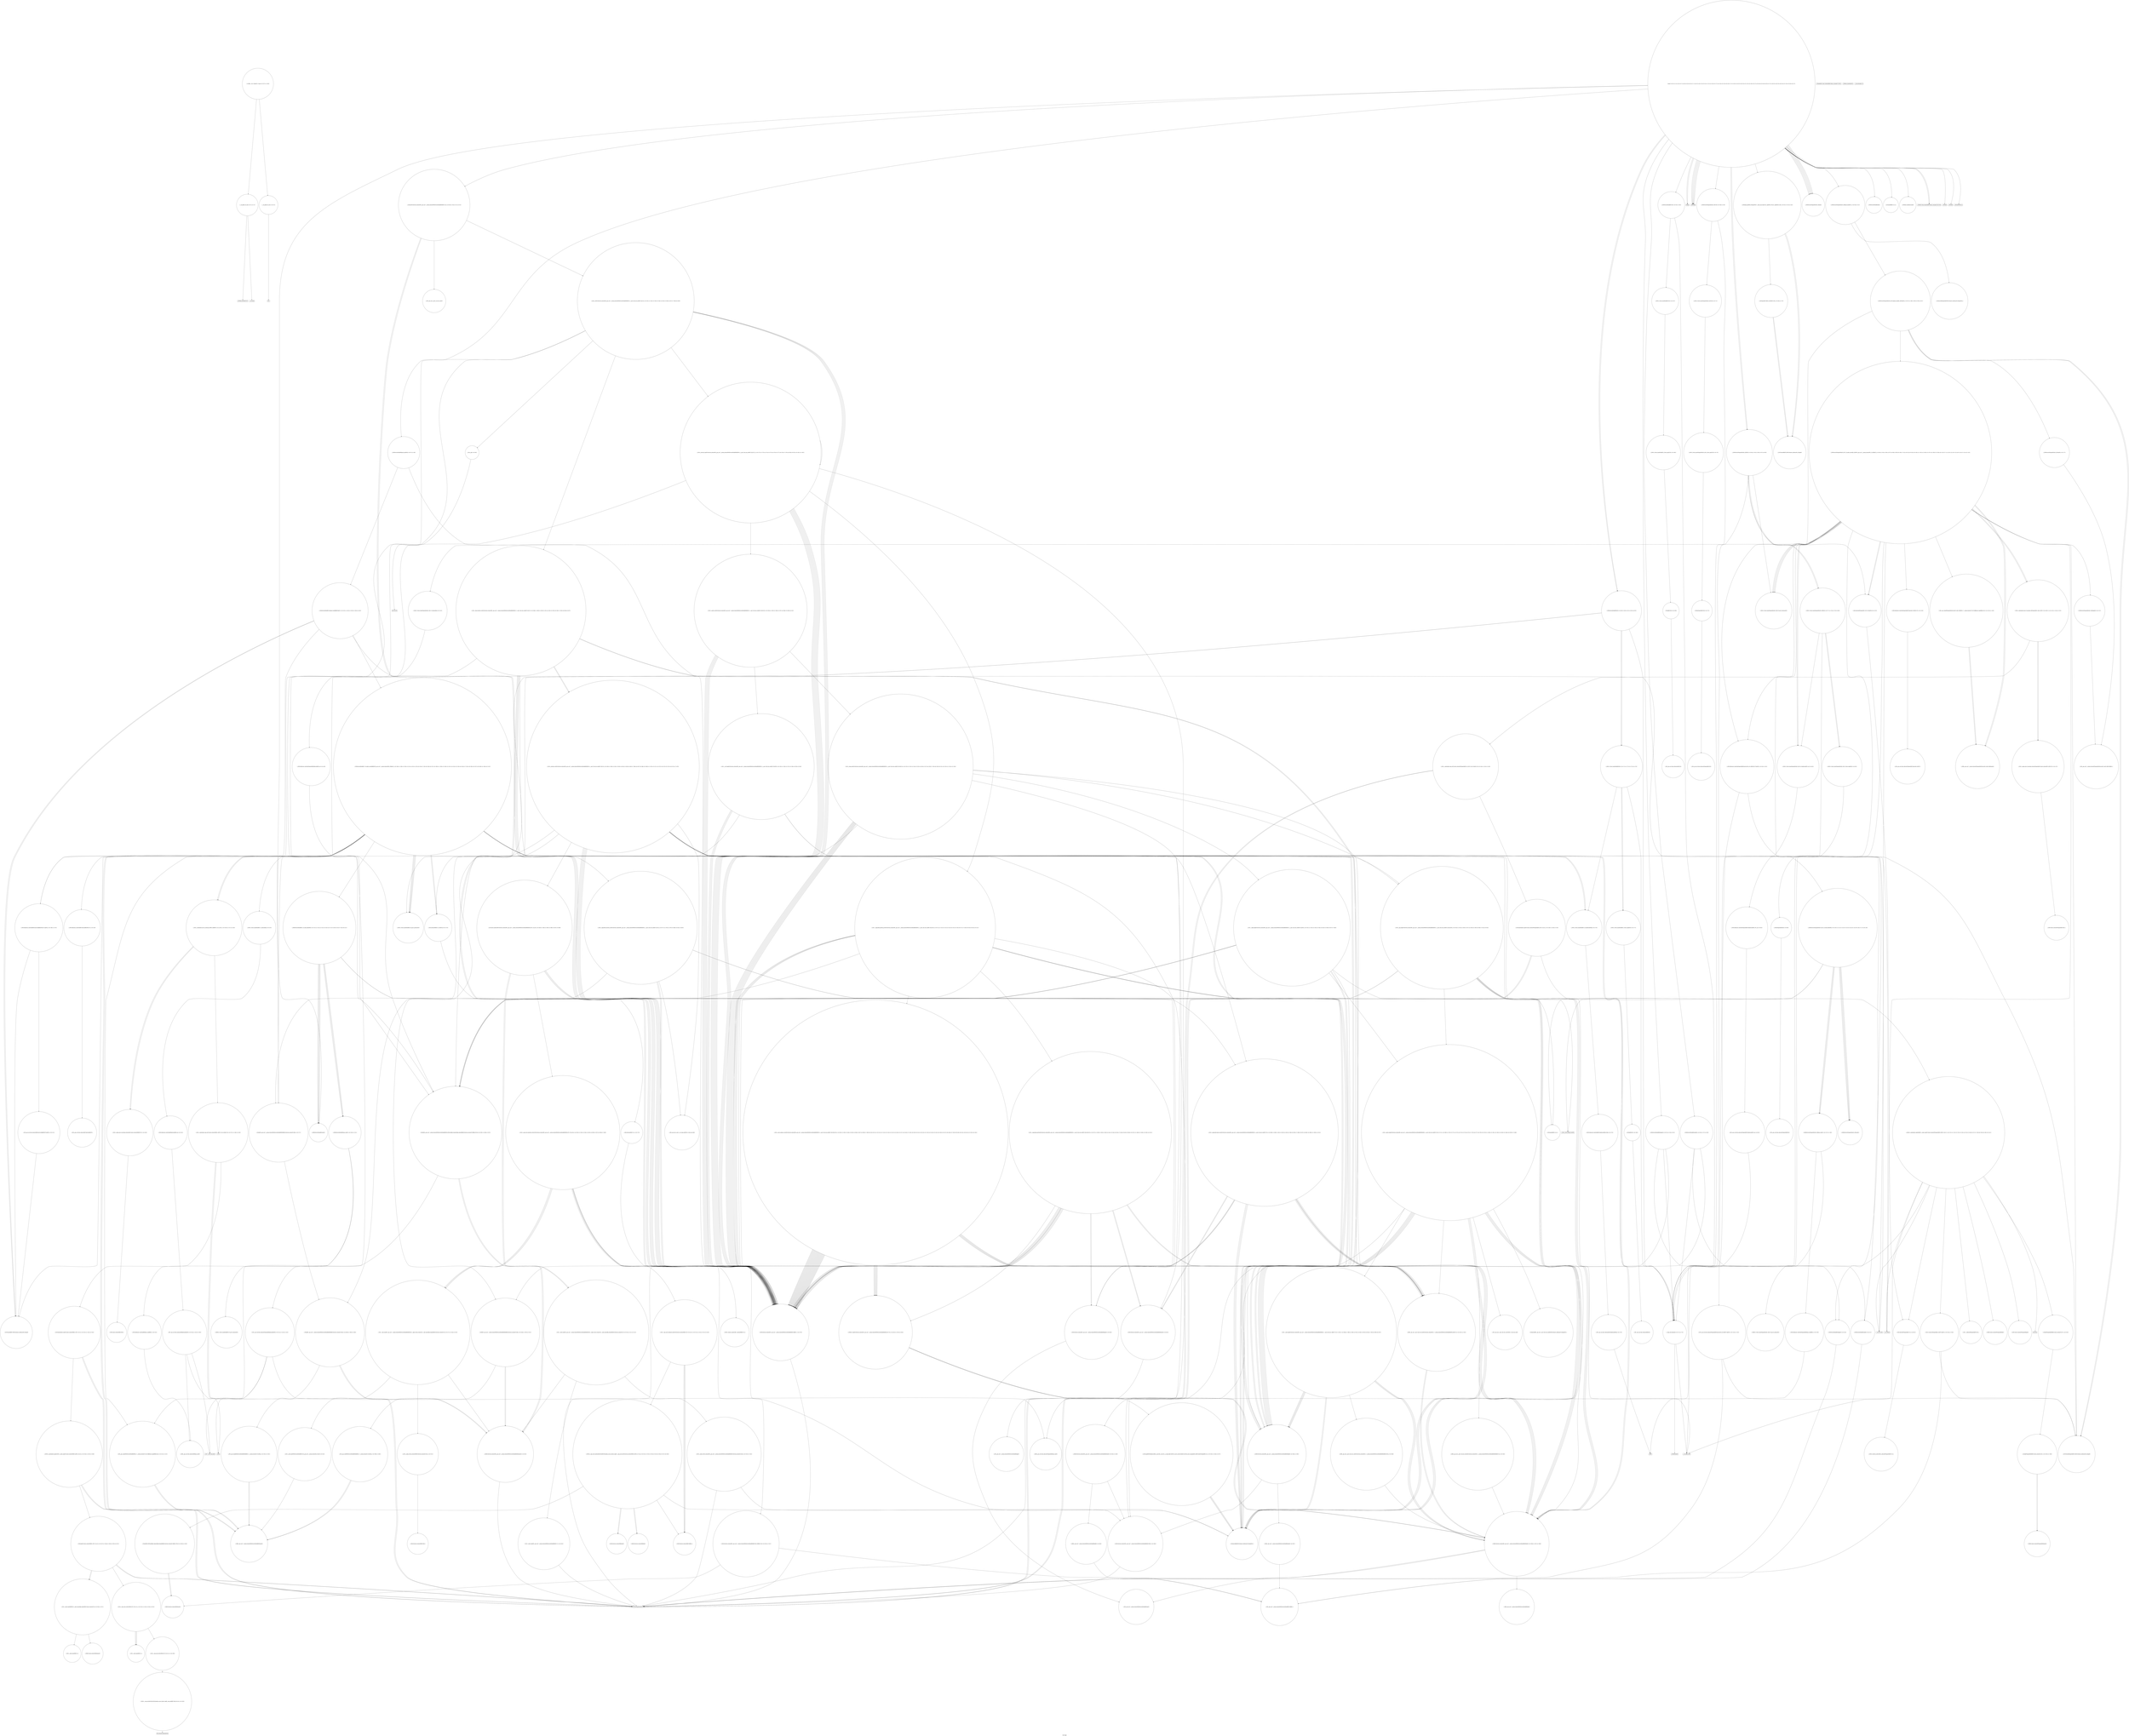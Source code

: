 digraph "Call Graph" {
	label="Call Graph";

	Node0x561817c9ca30 [shape=record,shape=circle,label="{__cxx_global_var_init|{<s0>1|<s1>2}}"];
	Node0x561817c9ca30:s0 -> Node0x561817c9cab0[color=black];
	Node0x561817c9ca30:s1 -> Node0x5618180dc9a0[color=black];
	Node0x5618180e4260 [shape=record,shape=circle,label="{_ZNKSt16reverse_iteratorIN9__gnu_cxx17__normal_iteratorIPdSt6vectorIdSaIdEEEEEmiEl|{<s0>435|<s1>436}}"];
	Node0x5618180e4260:s0 -> Node0x5618180e4460[color=black];
	Node0x5618180e4260:s1 -> Node0x5618180e30e0[color=black];
	Node0x5618180de0a0 [shape=record,shape=circle,label="{_ZN9__gnu_cxx13new_allocatorIdEC2Ev}"];
	Node0x5618180dcf20 [shape=record,shape=circle,label="{_ZNSt6vectorIdSaIdEEC2Ev|{<s0>45|<s1>46}}"];
	Node0x5618180dcf20:s0 -> Node0x5618180e0740[color=black];
	Node0x5618180dcf20:s1 -> Node0x5618180dd8a0[color=black];
	Node0x5618180e0940 [shape=record,shape=circle,label="{_ZSt12__niter_baseIN9__gnu_cxx17__normal_iteratorIPdSt6vectorIdSaIdEEEEEDTcl23__make_reverse_iteratorcl12__niter_basecldtfp_4baseEEEESt16reverse_iteratorIT_E|{<s0>517|<s1>518|<s2>519}}"];
	Node0x5618180e0940:s0 -> Node0x5618180e3660[color=black];
	Node0x5618180e0940:s1 -> Node0x5618180e0dc0[color=black];
	Node0x5618180e0940:s2 -> Node0x5618180e0d40[color=black];
	Node0x5618180de7a0 [shape=record,shape=circle,label="{_ZNSt16allocator_traitsISaIdEE9constructIdJdEEEvRS0_PT_DpOT0_|{<s0>186|<s1>187}}"];
	Node0x5618180de7a0:s0 -> Node0x5618180de820[color=black];
	Node0x5618180de7a0:s1 -> Node0x5618180de9a0[color=black];
	Node0x5618180dd620 [shape=record,shape=Mrecord,label="{_ZSt4endlIcSt11char_traitsIcEERSt13basic_ostreamIT_T0_ES6_}"];
	Node0x5618180e1040 [shape=record,shape=circle,label="{_GLOBAL__sub_I_GlebsHP_0_0.cpp|{<s0>537|<s1>538}}"];
	Node0x5618180e1040:s0 -> Node0x561817c9ca30[color=black];
	Node0x5618180e1040:s1 -> Node0x5618180dca20[color=black];
	Node0x5618180deea0 [shape=record,shape=circle,label="{_ZNKSt12_Vector_baseIdSaIdEE19_M_get_Tp_allocatorEv}"];
	Node0x5618180ddd20 [shape=record,shape=circle,label="{_ZSt8_DestroyIPSt4pairIiiEEvT_S3_|{<s0>81}}"];
	Node0x5618180ddd20:s0 -> Node0x5618180ddda0[color=black];
	Node0x5618180e2de0 [shape=record,shape=circle,label="{_ZNSt11__copy_moveILb1ELb1ESt26random_access_iterator_tagE8__copy_mIdEEPT_PKS3_S6_S4_|{<s0>259}}"];
	Node0x5618180e2de0:s0 -> Node0x5618180e2e60[color=black];
	Node0x5618180df440 [shape=record,shape=circle,label="{_ZNSt6vectorISt4pairIiiESaIS1_EE3endEv|{<s0>117}}"];
	Node0x5618180df440:s0 -> Node0x5618180dfdc0[color=black];
	Node0x5618180e34e0 [shape=record,shape=circle,label="{_ZSt22__final_insertion_sortISt16reverse_iteratorIN9__gnu_cxx17__normal_iteratorIPdSt6vectorIdSaIdEEEEENS1_5__ops15_Iter_less_iterEEvT_SB_T0_|{<s0>288|<s1>289|<s2>290|<s3>291|<s4>292|<s5>293|<s6>294|<s7>295|<s8>296|<s9>297}}"];
	Node0x5618180e34e0:s0 -> Node0x5618180e3460[color=black];
	Node0x5618180e34e0:s1 -> Node0x5618180e31e0[color=black];
	Node0x5618180e34e0:s2 -> Node0x5618180e3b60[color=black];
	Node0x5618180e34e0:s3 -> Node0x5618180e4560[color=black];
	Node0x5618180e34e0:s4 -> Node0x5618180e3b60[color=black];
	Node0x5618180e34e0:s5 -> Node0x5618180e31e0[color=black];
	Node0x5618180e34e0:s6 -> Node0x5618180e45e0[color=black];
	Node0x5618180e34e0:s7 -> Node0x5618180e31e0[color=black];
	Node0x5618180e34e0:s8 -> Node0x5618180e31e0[color=black];
	Node0x5618180e34e0:s9 -> Node0x5618180e4560[color=black];
	Node0x5618180dfb40 [shape=record,shape=Mrecord,label="{_ZSt20__throw_length_errorPKc}"];
	Node0x5618180e3be0 [shape=record,shape=circle,label="{_ZNKSt16reverse_iteratorIN9__gnu_cxx17__normal_iteratorIPdSt6vectorIdSaIdEEEEEdeEv|{<s0>366|<s1>367|<s2>368}}"];
	Node0x5618180e3be0:s0 -> Node0x5618180df540[color=black];
	Node0x5618180e3be0:s1 -> Node0x5618180e3d60[color=black];
	Node0x5618180e3be0:s2 -> Node0x5618180e3de0[color=black];
	Node0x5618180e0240 [shape=record,shape=circle,label="{_ZStneIPSt4pairIiiEEbRKSt13move_iteratorIT_ES7_|{<s0>162}}"];
	Node0x5618180e0240:s0 -> Node0x5618180e0540[color=black];
	Node0x561817c9cab0 [shape=record,shape=Mrecord,label="{_ZNSt8ios_base4InitC1Ev}"];
	Node0x5618180e42e0 [shape=record,shape=circle,label="{_ZSt21__unguarded_partitionISt16reverse_iteratorIN9__gnu_cxx17__normal_iteratorIPdSt6vectorIdSaIdEEEEENS1_5__ops15_Iter_less_iterEET_SB_SB_SB_T0_|{<s0>437|<s1>438|<s2>439|<s3>440|<s4>441|<s5>442|<s6>443|<s7>444|<s8>445|<s9>446|<s10>447|<s11>448|<s12>449|<s13>450|<s14>451}}"];
	Node0x5618180e42e0:s0 -> Node0x5618180e31e0[color=black];
	Node0x5618180e42e0:s1 -> Node0x5618180e31e0[color=black];
	Node0x5618180e42e0:s2 -> Node0x5618180e39e0[color=black];
	Node0x5618180e42e0:s3 -> Node0x5618180e3ae0[color=black];
	Node0x5618180e42e0:s4 -> Node0x5618180e40e0[color=black];
	Node0x5618180e42e0:s5 -> Node0x5618180e31e0[color=black];
	Node0x5618180e42e0:s6 -> Node0x5618180e31e0[color=black];
	Node0x5618180e42e0:s7 -> Node0x5618180e39e0[color=black];
	Node0x5618180e42e0:s8 -> Node0x5618180e40e0[color=black];
	Node0x5618180e42e0:s9 -> Node0x5618180e3960[color=black];
	Node0x5618180e42e0:s10 -> Node0x5618180e31e0[color=black];
	Node0x5618180e42e0:s11 -> Node0x5618180e31e0[color=black];
	Node0x5618180e42e0:s12 -> Node0x5618180e31e0[color=black];
	Node0x5618180e42e0:s13 -> Node0x5618180e4360[color=black];
	Node0x5618180e42e0:s14 -> Node0x5618180e3ae0[color=black];
	Node0x5618180de120 [shape=record,shape=circle,label="{_ZSt8_DestroyIPddEvT_S1_RSaIT0_E|{<s0>170}}"];
	Node0x5618180de120:s0 -> Node0x5618180de2a0[color=black];
	Node0x5618180dcfa0 [shape=record,shape=circle,label="{_ZNSt6vectorIdSaIdEE9push_backEOd|{<s0>47|<s1>48}}"];
	Node0x5618180dcfa0:s0 -> Node0x5618180de720[color=black];
	Node0x5618180dcfa0:s1 -> Node0x5618180de6a0[color=black];
	Node0x5618180e09c0 [shape=record,shape=circle,label="{_ZNSt16reverse_iteratorIN9__gnu_cxx17__normal_iteratorIPdSt6vectorIdSaIdEEEEEC2IS2_EERKS_IT_E|{<s0>520|<s1>521}}"];
	Node0x5618180e09c0:s0 -> Node0x5618180e0cc0[color=black];
	Node0x5618180e09c0:s1 -> Node0x5618180defa0[color=black];
	Node0x5618180de820 [shape=record,shape=circle,label="{_ZSt7forwardIdEOT_RNSt16remove_referenceIS0_E4typeE}"];
	Node0x5618180dd6a0 [shape=record,shape=circle,label="{_ZNSt6vectorISt4pairIiiESaIS1_EED2Ev|{<s0>64|<s1>65|<s2>66|<s3>67|<s4>68}}"];
	Node0x5618180dd6a0:s0 -> Node0x5618180ddc20[color=black];
	Node0x5618180dd6a0:s1 -> Node0x5618180ddba0[color=black];
	Node0x5618180dd6a0:s2 -> Node0x5618180ddca0[color=black];
	Node0x5618180dd6a0:s3 -> Node0x5618180ddca0[color=black];
	Node0x5618180dd6a0:s4 -> Node0x5618180dd8a0[color=black];
	Node0x5618180def20 [shape=record,shape=circle,label="{_ZNK9__gnu_cxx13new_allocatorIdE8max_sizeEv}"];
	Node0x5618180ddda0 [shape=record,shape=circle,label="{_ZNSt12_Destroy_auxILb1EE9__destroyIPSt4pairIiiEEEvT_S5_}"];
	Node0x5618180e2e60 [shape=record,shape=Mrecord,label="{llvm.memmove.p0i8.p0i8.i64}"];
	Node0x5618180df4c0 [shape=record,shape=circle,label="{_ZN9__gnu_cxx13new_allocatorISt4pairIiiEE9constructIS2_JS2_EEEvPT_DpOT0_|{<s0>118|<s1>119}}"];
	Node0x5618180df4c0:s0 -> Node0x5618180df340[color=black];
	Node0x5618180df4c0:s1 -> Node0x5618180df540[color=black];
	Node0x5618180e3560 [shape=record,shape=circle,label="{_ZSteqIN9__gnu_cxx17__normal_iteratorIPdSt6vectorIdSaIdEEEEEbRKSt16reverse_iteratorIT_ESB_|{<s0>298|<s1>299|<s2>300}}"];
	Node0x5618180e3560:s0 -> Node0x5618180e3660[color=black];
	Node0x5618180e3560:s1 -> Node0x5618180e3660[color=black];
	Node0x5618180e3560:s2 -> Node0x5618180e35e0[color=black];
	Node0x5618180dfbc0 [shape=record,shape=circle,label="{_ZSt3maxImERKT_S2_S2_}"];
	Node0x5618180e3c60 [shape=record,shape=circle,label="{_ZSt13__adjust_heapISt16reverse_iteratorIN9__gnu_cxx17__normal_iteratorIPdSt6vectorIdSaIdEEEEEldNS1_5__ops15_Iter_less_iterEEvT_T0_SC_T1_T2_|{<s0>369|<s1>370|<s2>371|<s3>372|<s4>373|<s5>374|<s6>375|<s7>376|<s8>377|<s9>378|<s10>379|<s11>380|<s12>381|<s13>382|<s14>383|<s15>384|<s16>385|<s17>386}}"];
	Node0x5618180e3c60:s0 -> Node0x5618180e3b60[color=black];
	Node0x5618180e3c60:s1 -> Node0x5618180e3b60[color=black];
	Node0x5618180e3c60:s2 -> Node0x5618180e39e0[color=black];
	Node0x5618180e3c60:s3 -> Node0x5618180e3b60[color=black];
	Node0x5618180e3c60:s4 -> Node0x5618180e3be0[color=black];
	Node0x5618180e3c60:s5 -> Node0x5618180de720[color=black];
	Node0x5618180e3c60:s6 -> Node0x5618180e3b60[color=black];
	Node0x5618180e3c60:s7 -> Node0x5618180e3be0[color=black];
	Node0x5618180e3c60:s8 -> Node0x5618180e3b60[color=black];
	Node0x5618180e3c60:s9 -> Node0x5618180e3be0[color=black];
	Node0x5618180e3c60:s10 -> Node0x5618180de720[color=black];
	Node0x5618180e3c60:s11 -> Node0x5618180e3b60[color=black];
	Node0x5618180e3c60:s12 -> Node0x5618180e3be0[color=black];
	Node0x5618180e3c60:s13 -> Node0x5618180e3e60[color=black];
	Node0x5618180e3c60:s14 -> Node0x5618180e3ee0[color=black];
	Node0x5618180e3c60:s15 -> Node0x5618180e31e0[color=black];
	Node0x5618180e3c60:s16 -> Node0x5618180de720[color=black];
	Node0x5618180e3c60:s17 -> Node0x5618180e3f60[color=black];
	Node0x5618180e02c0 [shape=record,shape=circle,label="{_ZSt10_ConstructISt4pairIiiEJS1_EEvPT_DpOT0_|{<s0>163|<s1>164}}"];
	Node0x5618180e02c0:s0 -> Node0x5618180df340[color=black];
	Node0x5618180e02c0:s1 -> Node0x5618180df540[color=black];
	Node0x5618180dc920 [shape=record,shape=Mrecord,label="{_ZNSt8ios_base4InitD1Ev}"];
	Node0x5618180e4360 [shape=record,shape=circle,label="{_ZSt9iter_swapISt16reverse_iteratorIN9__gnu_cxx17__normal_iteratorIPdSt6vectorIdSaIdEEEEES8_EvT_T0_|{<s0>452|<s1>453|<s2>454}}"];
	Node0x5618180e4360:s0 -> Node0x5618180e3be0[color=black];
	Node0x5618180e4360:s1 -> Node0x5618180e3be0[color=black];
	Node0x5618180e4360:s2 -> Node0x5618180e43e0[color=black];
	Node0x5618180de1a0 [shape=record,shape=circle,label="{_ZNSt12_Vector_baseIdSaIdEE19_M_get_Tp_allocatorEv}"];
	Node0x5618180dd020 [shape=record,shape=circle,label="{_ZSt4sortISt16reverse_iteratorIN9__gnu_cxx17__normal_iteratorIPdSt6vectorIdSaIdEEEEEEvT_S9_|{<s0>49|<s1>50|<s2>51|<s3>52}}"];
	Node0x5618180dd020:s0 -> Node0x5618180e31e0[color=black];
	Node0x5618180dd020:s1 -> Node0x5618180e31e0[color=black];
	Node0x5618180dd020:s2 -> Node0x5618180e3260[color=black];
	Node0x5618180dd020:s3 -> Node0x5618180e3160[color=black];
	Node0x5618180e0a40 [shape=record,shape=circle,label="{_ZNSt20__copy_move_backwardILb1ELb0ESt26random_access_iterator_tagE13__copy_move_bISt16reverse_iteratorIPdES5_EET0_T_S7_S6_|{<s0>522|<s1>523|<s2>524|<s3>525|<s4>526|<s5>527|<s6>528}}"];
	Node0x5618180e0a40:s0 -> Node0x5618180e0b40[color=black];
	Node0x5618180e0a40:s1 -> Node0x5618180e0bc0[color=black];
	Node0x5618180e0a40:s2 -> Node0x5618180e0c40[color=black];
	Node0x5618180e0a40:s3 -> Node0x5618180de720[color=black];
	Node0x5618180e0a40:s4 -> Node0x5618180e0bc0[color=black];
	Node0x5618180e0a40:s5 -> Node0x5618180e0c40[color=black];
	Node0x5618180e0a40:s6 -> Node0x5618180e0ac0[color=black];
	Node0x5618180de8a0 [shape=record,shape=circle,label="{_ZNSt6vectorIdSaIdEE17_M_realloc_insertIJdEEEvN9__gnu_cxx17__normal_iteratorIPdS1_EEDpOT_|{<s0>188|<s1>189|<s2>190|<s3>191|<s4>192|<s5>193|<s6>194|<s7>195|<s8>196|<s9>197|<s10>198|<s11>199|<s12>200|<s13>201|<s14>202|<s15>203|<s16>204|<s17>205|<s18>206|<s19>207|<s20>208|<s21>209|<s22>210}}"];
	Node0x5618180de8a0:s0 -> Node0x5618180dea20[color=black];
	Node0x5618180de8a0:s1 -> Node0x5618180deb20[color=black];
	Node0x5618180de8a0:s2 -> Node0x5618180deaa0[color=black];
	Node0x5618180de8a0:s3 -> Node0x5618180deba0[color=black];
	Node0x5618180de8a0:s4 -> Node0x5618180de820[color=black];
	Node0x5618180de8a0:s5 -> Node0x5618180de7a0[color=black];
	Node0x5618180de8a0:s6 -> Node0x5618180deca0[color=black];
	Node0x5618180de8a0:s7 -> Node0x5618180de1a0[color=black];
	Node0x5618180de8a0:s8 -> Node0x5618180dec20[color=black];
	Node0x5618180de8a0:s9 -> Node0x5618180deca0[color=black];
	Node0x5618180de8a0:s10 -> Node0x5618180de1a0[color=black];
	Node0x5618180de8a0:s11 -> Node0x5618180dec20[color=black];
	Node0x5618180de8a0:s12 -> Node0x5618180dd920[color=black];
	Node0x5618180de8a0:s13 -> Node0x5618180ded20[color=black];
	Node0x5618180de8a0:s14 -> Node0x5618180df9c0[color=black];
	Node0x5618180de8a0:s15 -> Node0x5618180de1a0[color=black];
	Node0x5618180de8a0:s16 -> Node0x5618180de120[color=black];
	Node0x5618180de8a0:s17 -> Node0x5618180de3a0[color=black];
	Node0x5618180de8a0:s18 -> Node0x5618180df940[color=black];
	Node0x5618180de8a0:s19 -> Node0x5618180de1a0[color=black];
	Node0x5618180de8a0:s20 -> Node0x5618180de120[color=black];
	Node0x5618180de8a0:s21 -> Node0x5618180de3a0[color=black];
	Node0x5618180de8a0:s22 -> Node0x5618180dd8a0[color=black];
	Node0x5618180dd720 [shape=record,shape=circle,label="{_ZSt7forwardIRiEOT_RNSt16remove_referenceIS1_E4typeE}"];
	Node0x5618180defa0 [shape=record,shape=circle,label="{_ZN9__gnu_cxx17__normal_iteratorIPdSt6vectorIdSaIdEEEC2ERKS1_}"];
	Node0x5618180dde20 [shape=record,shape=circle,label="{_ZNSt12_Vector_baseISt4pairIiiESaIS1_EE13_M_deallocateEPS1_m|{<s0>82}}"];
	Node0x5618180dde20:s0 -> Node0x5618180ddf20[color=black];
	Node0x5618180e2ee0 [shape=record,shape=circle,label="{_ZSt12__miter_baseIPdET_S1_}"];
	Node0x5618180df540 [shape=record,shape=Mrecord,label="{llvm.memcpy.p0i8.p0i8.i64}"];
	Node0x5618180e35e0 [shape=record,shape=circle,label="{_ZN9__gnu_cxxeqIPdSt6vectorIdSaIdEEEEbRKNS_17__normal_iteratorIT_T0_EESA_|{<s0>301|<s1>302}}"];
	Node0x5618180e35e0:s0 -> Node0x5618180deca0[color=black];
	Node0x5618180e35e0:s1 -> Node0x5618180deca0[color=black];
	Node0x5618180dfc40 [shape=record,shape=circle,label="{_ZNSt16allocator_traitsISaISt4pairIiiEEE8max_sizeERKS2_|{<s0>139}}"];
	Node0x5618180dfc40:s0 -> Node0x5618180dfd40[color=black];
	Node0x5618180e3ce0 [shape=record,shape=circle,label="{_ZNK9__gnu_cxx17__normal_iteratorIPdSt6vectorIdSaIdEEEmiEl|{<s0>387}}"];
	Node0x5618180e3ce0:s0 -> Node0x5618180defa0[color=black];
	Node0x5618180e0340 [shape=record,shape=circle,label="{_ZSt11__addressofISt4pairIiiEEPT_RS2_}"];
	Node0x5618180dc9a0 [shape=record,shape=Mrecord,label="{__cxa_atexit}"];
	Node0x5618180e43e0 [shape=record,shape=circle,label="{_ZSt4swapIdENSt9enable_ifIXsr6__and_ISt6__not_ISt15__is_tuple_likeIT_EESt21is_move_constructibleIS3_ESt18is_move_assignableIS3_EEE5valueEvE4typeERS3_SC_|{<s0>455|<s1>456|<s2>457}}"];
	Node0x5618180e43e0:s0 -> Node0x5618180de720[color=black];
	Node0x5618180e43e0:s1 -> Node0x5618180de720[color=black];
	Node0x5618180e43e0:s2 -> Node0x5618180de720[color=black];
	Node0x5618180de220 [shape=record,shape=circle,label="{_ZNSt12_Vector_baseIdSaIdEED2Ev|{<s0>171|<s1>172|<s2>173|<s3>174}}"];
	Node0x5618180de220:s0 -> Node0x5618180de3a0[color=black];
	Node0x5618180de220:s1 -> Node0x5618180de420[color=black];
	Node0x5618180de220:s2 -> Node0x5618180de420[color=black];
	Node0x5618180de220:s3 -> Node0x5618180dd8a0[color=black];
	Node0x5618180dd0a0 [shape=record,shape=circle,label="{_ZNSt6vectorIdSaIdEE6rbeginEv|{<s0>53|<s1>54|<s2>55}}"];
	Node0x5618180dd0a0:s0 -> Node0x5618180de920[color=black];
	Node0x5618180dd0a0:s1 -> Node0x5618180e30e0[color=black];
	Node0x5618180dd0a0:s2 -> Node0x5618180dd8a0[color=black];
	Node0x5618180e0ac0 [shape=record,shape=circle,label="{_ZNSt16reverse_iteratorIPdEC2ERKS1_}"];
	Node0x5618180de920 [shape=record,shape=circle,label="{_ZNSt6vectorIdSaIdEE3endEv|{<s0>211}}"];
	Node0x5618180de920:s0 -> Node0x5618180defa0[color=black];
	Node0x5618180dd7a0 [shape=record,shape=circle,label="{_ZNSt4pairIiiEC2IRiS2_Lb1EEEOT_OT0_|{<s0>69|<s1>70}}"];
	Node0x5618180dd7a0:s0 -> Node0x5618180dd720[color=black];
	Node0x5618180dd7a0:s1 -> Node0x5618180dd720[color=black];
	Node0x5618180e2860 [shape=record,shape=circle,label="{_ZNSt16allocator_traitsISaIdEE8allocateERS0_m|{<s0>233}}"];
	Node0x5618180e2860:s0 -> Node0x5618180e28e0[color=black];
	Node0x5618180ddea0 [shape=record,shape=circle,label="{_ZNSt12_Vector_baseISt4pairIiiESaIS1_EE12_Vector_implD2Ev|{<s0>83}}"];
	Node0x5618180ddea0:s0 -> Node0x5618180df0c0[color=black];
	Node0x5618180e2f60 [shape=record,shape=circle,label="{_ZNKSt13move_iteratorIPdE4baseEv}"];
	Node0x5618180df5c0 [shape=record,shape=circle,label="{_ZNKSt6vectorISt4pairIiiESaIS1_EE12_M_check_lenEmPKc|{<s0>120|<s1>121|<s2>122|<s3>123|<s4>124|<s5>125|<s6>126|<s7>127|<s8>128}}"];
	Node0x5618180df5c0:s0 -> Node0x5618180dfa40[color=black];
	Node0x5618180df5c0:s1 -> Node0x5618180dfac0[color=black];
	Node0x5618180df5c0:s2 -> Node0x5618180dfb40[color=black];
	Node0x5618180df5c0:s3 -> Node0x5618180dfac0[color=black];
	Node0x5618180df5c0:s4 -> Node0x5618180dfac0[color=black];
	Node0x5618180df5c0:s5 -> Node0x5618180dfbc0[color=black];
	Node0x5618180df5c0:s6 -> Node0x5618180dfac0[color=black];
	Node0x5618180df5c0:s7 -> Node0x5618180dfa40[color=black];
	Node0x5618180df5c0:s8 -> Node0x5618180dfa40[color=black];
	Node0x5618180e3660 [shape=record,shape=circle,label="{_ZNKSt16reverse_iteratorIN9__gnu_cxx17__normal_iteratorIPdSt6vectorIdSaIdEEEEE4baseEv|{<s0>303}}"];
	Node0x5618180e3660:s0 -> Node0x5618180df540[color=black];
	Node0x5618180dfcc0 [shape=record,shape=circle,label="{_ZNKSt12_Vector_baseISt4pairIiiESaIS1_EE19_M_get_Tp_allocatorEv}"];
	Node0x5618180e3d60 [shape=record,shape=circle,label="{_ZN9__gnu_cxx17__normal_iteratorIPdSt6vectorIdSaIdEEEmmEv}"];
	Node0x5618180e03c0 [shape=record,shape=circle,label="{_ZNKSt13move_iteratorIPSt4pairIiiEEdeEv}"];
	Node0x5618180dca20 [shape=record,shape=circle,label="{__cxx_global_var_init.1|{<s0>3}}"];
	Node0x5618180dca20:s0 -> Node0x5618180dcaa0[color=black];
	Node0x5618180e4460 [shape=record,shape=circle,label="{_ZNK9__gnu_cxx17__normal_iteratorIPdSt6vectorIdSaIdEEEplEl|{<s0>458}}"];
	Node0x5618180e4460:s0 -> Node0x5618180defa0[color=black];
	Node0x5618180de2a0 [shape=record,shape=circle,label="{_ZSt8_DestroyIPdEvT_S1_|{<s0>175}}"];
	Node0x5618180de2a0:s0 -> Node0x5618180de320[color=black];
	Node0x5618180dd120 [shape=record,shape=circle,label="{_ZNSt6vectorIdSaIdEE4rendEv|{<s0>56|<s1>57|<s2>58}}"];
	Node0x5618180dd120:s0 -> Node0x5618180deb20[color=black];
	Node0x5618180dd120:s1 -> Node0x5618180e30e0[color=black];
	Node0x5618180dd120:s2 -> Node0x5618180dd8a0[color=black];
	Node0x5618180e0b40 [shape=record,shape=circle,label="{_ZStmiIPdS0_EDTmicldtfp0_4baseEcldtfp_4baseEERKSt16reverse_iteratorIT_ERKS2_IT0_E|{<s0>529|<s1>530}}"];
	Node0x5618180e0b40:s0 -> Node0x5618180e0cc0[color=black];
	Node0x5618180e0b40:s1 -> Node0x5618180e0cc0[color=black];
	Node0x5618180de9a0 [shape=record,shape=circle,label="{_ZN9__gnu_cxx13new_allocatorIdE9constructIdJdEEEvPT_DpOT0_|{<s0>212}}"];
	Node0x5618180de9a0:s0 -> Node0x5618180de820[color=black];
	Node0x5618180dd820 [shape=record,shape=circle,label="{_ZNSt12_Vector_baseISt4pairIiiESaIS1_EEC2Ev|{<s0>71}}"];
	Node0x5618180dd820:s0 -> Node0x5618180dda20[color=black];
	Node0x5618180e28e0 [shape=record,shape=circle,label="{_ZN9__gnu_cxx13new_allocatorIdE8allocateEmPKv|{<s0>234|<s1>235|<s2>236}}"];
	Node0x5618180e28e0:s0 -> Node0x5618180def20[color=black];
	Node0x5618180e28e0:s1 -> Node0x5618180dff40[color=black];
	Node0x5618180e28e0:s2 -> Node0x5618180dffc0[color=black];
	Node0x5618180ddf20 [shape=record,shape=circle,label="{_ZNSt16allocator_traitsISaISt4pairIiiEEE10deallocateERS2_PS1_m|{<s0>84}}"];
	Node0x5618180ddf20:s0 -> Node0x5618180ddfa0[color=black];
	Node0x5618180e2fe0 [shape=record,shape=circle,label="{_ZNSt13move_iteratorIPdEC2ES0_}"];
	Node0x5618180df640 [shape=record,shape=circle,label="{_ZN9__gnu_cxxmiIPSt4pairIiiESt6vectorIS2_SaIS2_EEEENS_17__normal_iteratorIT_T0_E15difference_typeERKSA_SD_|{<s0>129|<s1>130}}"];
	Node0x5618180df640:s0 -> Node0x5618180df840[color=black];
	Node0x5618180df640:s1 -> Node0x5618180df840[color=black];
	Node0x5618180e36e0 [shape=record,shape=circle,label="{_ZSt14__partial_sortISt16reverse_iteratorIN9__gnu_cxx17__normal_iteratorIPdSt6vectorIdSaIdEEEEENS1_5__ops15_Iter_less_iterEEvT_SB_SB_T0_|{<s0>304|<s1>305|<s2>306|<s3>307|<s4>308|<s5>309|<s6>310}}"];
	Node0x5618180e36e0:s0 -> Node0x5618180e31e0[color=black];
	Node0x5618180e36e0:s1 -> Node0x5618180e31e0[color=black];
	Node0x5618180e36e0:s2 -> Node0x5618180e31e0[color=black];
	Node0x5618180e36e0:s3 -> Node0x5618180e37e0[color=black];
	Node0x5618180e36e0:s4 -> Node0x5618180e31e0[color=black];
	Node0x5618180e36e0:s5 -> Node0x5618180e31e0[color=black];
	Node0x5618180e36e0:s6 -> Node0x5618180e3860[color=black];
	Node0x5618180dfd40 [shape=record,shape=circle,label="{_ZNK9__gnu_cxx13new_allocatorISt4pairIiiEE8max_sizeEv}"];
	Node0x5618180e3de0 [shape=record,shape=circle,label="{_ZNK9__gnu_cxx17__normal_iteratorIPdSt6vectorIdSaIdEEEdeEv}"];
	Node0x5618180e0440 [shape=record,shape=circle,label="{_ZNSt13move_iteratorIPSt4pairIiiEEppEv}"];
	Node0x5618180dcaa0 [shape=record,shape=Mrecord,label="{acos}"];
	Node0x5618180e44e0 [shape=record,shape=Mrecord,label="{llvm.ctlz.i64}"];
	Node0x5618180de320 [shape=record,shape=circle,label="{_ZNSt12_Destroy_auxILb1EE9__destroyIPdEEvT_S3_}"];
	Node0x5618180dd1a0 [shape=record,shape=circle,label="{_ZNKSt6vectorIdSaIdEE4sizeEv}"];
	Node0x5618180e0bc0 [shape=record,shape=circle,label="{_ZNSt16reverse_iteratorIPdEmmEv}"];
	Node0x5618180dea20 [shape=record,shape=circle,label="{_ZNKSt6vectorIdSaIdEE12_M_check_lenEmPKc|{<s0>213|<s1>214|<s2>215|<s3>216|<s4>217|<s5>218|<s6>219|<s7>220|<s8>221}}"];
	Node0x5618180dea20:s0 -> Node0x5618180deda0[color=black];
	Node0x5618180dea20:s1 -> Node0x5618180dd1a0[color=black];
	Node0x5618180dea20:s2 -> Node0x5618180dfb40[color=black];
	Node0x5618180dea20:s3 -> Node0x5618180dd1a0[color=black];
	Node0x5618180dea20:s4 -> Node0x5618180dd1a0[color=black];
	Node0x5618180dea20:s5 -> Node0x5618180dfbc0[color=black];
	Node0x5618180dea20:s6 -> Node0x5618180dd1a0[color=black];
	Node0x5618180dea20:s7 -> Node0x5618180deda0[color=black];
	Node0x5618180dea20:s8 -> Node0x5618180deda0[color=black];
	Node0x5618180dd8a0 [shape=record,shape=circle,label="{__clang_call_terminate|{<s0>72|<s1>73}}"];
	Node0x5618180dd8a0:s0 -> Node0x5618180dd920[color=black];
	Node0x5618180dd8a0:s1 -> Node0x5618180dd9a0[color=black];
	Node0x5618180e2960 [shape=record,shape=circle,label="{_ZSt22__uninitialized_copy_aISt13move_iteratorIPdES1_dET0_T_S4_S3_RSaIT1_E|{<s0>237|<s1>238|<s2>239}}"];
	Node0x5618180e2960:s0 -> Node0x5618180df540[color=black];
	Node0x5618180e2960:s1 -> Node0x5618180df540[color=black];
	Node0x5618180e2960:s2 -> Node0x5618180e2a60[color=black];
	Node0x5618180ddfa0 [shape=record,shape=circle,label="{_ZN9__gnu_cxx13new_allocatorISt4pairIiiEE10deallocateEPS2_m|{<s0>85}}"];
	Node0x5618180ddfa0:s0 -> Node0x5618180df040[color=black];
	Node0x5618180e3060 [shape=record,shape=circle,label="{_ZN9__gnu_cxx13new_allocatorIdE7destroyIdEEvPT_}"];
	Node0x5618180df6c0 [shape=record,shape=circle,label="{_ZNSt6vectorISt4pairIiiESaIS1_EE5beginEv|{<s0>131}}"];
	Node0x5618180df6c0:s0 -> Node0x5618180dfdc0[color=black];
	Node0x5618180e3760 [shape=record,shape=circle,label="{_ZSt27__unguarded_partition_pivotISt16reverse_iteratorIN9__gnu_cxx17__normal_iteratorIPdSt6vectorIdSaIdEEEEENS1_5__ops15_Iter_less_iterEET_SB_SB_T0_|{<s0>311|<s1>312|<s2>313|<s3>314|<s4>315|<s5>316|<s6>317|<s7>318|<s8>319|<s9>320|<s10>321}}"];
	Node0x5618180e3760:s0 -> Node0x5618180e3460[color=black];
	Node0x5618180e3760:s1 -> Node0x5618180e3b60[color=black];
	Node0x5618180e3760:s2 -> Node0x5618180e31e0[color=black];
	Node0x5618180e3760:s3 -> Node0x5618180e3b60[color=black];
	Node0x5618180e3760:s4 -> Node0x5618180e31e0[color=black];
	Node0x5618180e3760:s5 -> Node0x5618180e4260[color=black];
	Node0x5618180e3760:s6 -> Node0x5618180e41e0[color=black];
	Node0x5618180e3760:s7 -> Node0x5618180e3b60[color=black];
	Node0x5618180e3760:s8 -> Node0x5618180e31e0[color=black];
	Node0x5618180e3760:s9 -> Node0x5618180e31e0[color=black];
	Node0x5618180e3760:s10 -> Node0x5618180e42e0[color=black];
	Node0x5618180dfdc0 [shape=record,shape=circle,label="{_ZN9__gnu_cxx17__normal_iteratorIPSt4pairIiiESt6vectorIS2_SaIS2_EEEC2ERKS3_}"];
	Node0x5618180e3e60 [shape=record,shape=circle,label="{_ZSt4moveIRN9__gnu_cxx5__ops15_Iter_less_iterEEONSt16remove_referenceIT_E4typeEOS5_}"];
	Node0x5618180e04c0 [shape=record,shape=Mrecord,label="{llvm.trap}"];
	Node0x5618180dcb20 [shape=record,shape=circle,label="{main|{<s0>4|<s1>5|<s2>6|<s3>7|<s4>8|<s5>9|<s6>10|<s7>11|<s8>12|<s9>13|<s10>14|<s11>15|<s12>16|<s13>17|<s14>18|<s15>19|<s16>20|<s17>21|<s18>22|<s19>23|<s20>24|<s21>25|<s22>26|<s23>27|<s24>28|<s25>29|<s26>30|<s27>31|<s28>32|<s29>33|<s30>34|<s31>35|<s32>36|<s33>37}}"];
	Node0x5618180dcb20:s0 -> Node0x5618180dcba0[color=black];
	Node0x5618180dcb20:s1 -> Node0x5618180dcba0[color=black];
	Node0x5618180dcb20:s2 -> Node0x5618180dcc20[color=black];
	Node0x5618180dcb20:s3 -> Node0x5618180dcc20[color=black];
	Node0x5618180dcb20:s4 -> Node0x5618180dcc20[color=black];
	Node0x5618180dcb20:s5 -> Node0x5618180dcca0[color=black];
	Node0x5618180dcb20:s6 -> Node0x5618180dcc20[color=black];
	Node0x5618180dcb20:s7 -> Node0x5618180dcc20[color=black];
	Node0x5618180dcb20:s8 -> Node0x5618180dce20[color=black];
	Node0x5618180dcb20:s9 -> Node0x5618180dcda0[color=black];
	Node0x5618180dcb20:s10 -> Node0x5618180dcea0[color=black];
	Node0x5618180dcb20:s11 -> Node0x5618180dcf20[color=black];
	Node0x5618180dcb20:s12 -> Node0x5618180dcea0[color=black];
	Node0x5618180dcb20:s13 -> Node0x5618180dcea0[color=black];
	Node0x5618180dcb20:s14 -> Node0x5618180dcea0[color=black];
	Node0x5618180dcb20:s15 -> Node0x5618180dcfa0[color=black];
	Node0x5618180dcb20:s16 -> Node0x5618180dd320[color=black];
	Node0x5618180dcb20:s17 -> Node0x5618180dd0a0[color=black];
	Node0x5618180dcb20:s18 -> Node0x5618180dd120[color=black];
	Node0x5618180dcb20:s19 -> Node0x5618180dd020[color=black];
	Node0x5618180dcb20:s20 -> Node0x5618180dd1a0[color=black];
	Node0x5618180dcb20:s21 -> Node0x5618180dcea0[color=black];
	Node0x5618180dcb20:s22 -> Node0x5618180dcea0[color=black];
	Node0x5618180dcb20:s23 -> Node0x5618180dd220[color=black];
	Node0x5618180dcb20:s24 -> Node0x5618180dd2a0[color=black];
	Node0x5618180dcb20:s25 -> Node0x5618180dd320[color=black];
	Node0x5618180dcb20:s26 -> Node0x5618180dd3a0[color=black];
	Node0x5618180dcb20:s27 -> Node0x5618180dd420[color=black];
	Node0x5618180dcb20:s28 -> Node0x5618180dd4a0[color=black];
	Node0x5618180dcb20:s29 -> Node0x5618180dd420[color=black];
	Node0x5618180dcb20:s30 -> Node0x5618180dd520[color=black];
	Node0x5618180dcb20:s31 -> Node0x5618180dd5a0[color=black];
	Node0x5618180dcb20:s32 -> Node0x5618180dd6a0[color=black];
	Node0x5618180dcb20:s33 -> Node0x5618180dd6a0[color=black];
	Node0x5618180e4560 [shape=record,shape=circle,label="{_ZSt16__insertion_sortISt16reverse_iteratorIN9__gnu_cxx17__normal_iteratorIPdSt6vectorIdSaIdEEEEENS1_5__ops15_Iter_less_iterEEvT_SB_T0_|{<s0>459|<s1>460|<s2>461|<s3>462|<s4>463|<s5>464|<s6>465|<s7>466|<s8>467|<s9>468|<s10>469|<s11>470|<s12>471|<s13>472|<s14>473|<s15>474|<s16>475|<s17>476}}"];
	Node0x5618180e4560:s0 -> Node0x5618180e3560[color=black];
	Node0x5618180e4560:s1 -> Node0x5618180e3b60[color=black];
	Node0x5618180e4560:s2 -> Node0x5618180e32e0[color=black];
	Node0x5618180e4560:s3 -> Node0x5618180e31e0[color=black];
	Node0x5618180e4560:s4 -> Node0x5618180e31e0[color=black];
	Node0x5618180e4560:s5 -> Node0x5618180e39e0[color=black];
	Node0x5618180e4560:s6 -> Node0x5618180e3be0[color=black];
	Node0x5618180e4560:s7 -> Node0x5618180de720[color=black];
	Node0x5618180e4560:s8 -> Node0x5618180e31e0[color=black];
	Node0x5618180e4560:s9 -> Node0x5618180e31e0[color=black];
	Node0x5618180e4560:s10 -> Node0x5618180e3b60[color=black];
	Node0x5618180e4560:s11 -> Node0x5618180e4660[color=black];
	Node0x5618180e4560:s12 -> Node0x5618180de720[color=black];
	Node0x5618180e4560:s13 -> Node0x5618180e3be0[color=black];
	Node0x5618180e4560:s14 -> Node0x5618180e31e0[color=black];
	Node0x5618180e4560:s15 -> Node0x5618180e4760[color=black];
	Node0x5618180e4560:s16 -> Node0x5618180e46e0[color=black];
	Node0x5618180e4560:s17 -> Node0x5618180e3ae0[color=black];
	Node0x5618180de3a0 [shape=record,shape=circle,label="{_ZNSt12_Vector_baseIdSaIdEE13_M_deallocateEPdm|{<s0>176}}"];
	Node0x5618180de3a0:s0 -> Node0x5618180de4a0[color=black];
	Node0x5618180dd220 [shape=record,shape=circle,label="{_ZNSt6vectorIdSaIdEEixEm}"];
	Node0x5618180e0c40 [shape=record,shape=circle,label="{_ZNKSt16reverse_iteratorIPdEdeEv}"];
	Node0x5618180deaa0 [shape=record,shape=circle,label="{_ZN9__gnu_cxxmiIPdSt6vectorIdSaIdEEEENS_17__normal_iteratorIT_T0_E15difference_typeERKS8_SB_|{<s0>222|<s1>223}}"];
	Node0x5618180deaa0:s0 -> Node0x5618180deca0[color=black];
	Node0x5618180deaa0:s1 -> Node0x5618180deca0[color=black];
	Node0x5618180dd920 [shape=record,shape=Mrecord,label="{__cxa_begin_catch}"];
	Node0x5618180e29e0 [shape=record,shape=circle,label="{_ZSt32__make_move_if_noexcept_iteratorIdSt13move_iteratorIPdEET0_PT_|{<s0>240}}"];
	Node0x5618180e29e0:s0 -> Node0x5618180e2fe0[color=black];
	Node0x5618180df040 [shape=record,shape=Mrecord,label="{_ZdlPv}"];
	Node0x5618180e30e0 [shape=record,shape=circle,label="{_ZNSt16reverse_iteratorIN9__gnu_cxx17__normal_iteratorIPdSt6vectorIdSaIdEEEEEC2ES6_|{<s0>260}}"];
	Node0x5618180e30e0:s0 -> Node0x5618180df540[color=black];
	Node0x5618180df740 [shape=record,shape=circle,label="{_ZNSt12_Vector_baseISt4pairIiiESaIS1_EE11_M_allocateEm|{<s0>132}}"];
	Node0x5618180df740:s0 -> Node0x5618180dfe40[color=black];
	Node0x5618180e37e0 [shape=record,shape=circle,label="{_ZSt13__heap_selectISt16reverse_iteratorIN9__gnu_cxx17__normal_iteratorIPdSt6vectorIdSaIdEEEEENS1_5__ops15_Iter_less_iterEEvT_SB_SB_T0_|{<s0>322|<s1>323|<s2>324|<s3>325|<s4>326|<s5>327|<s6>328|<s7>329|<s8>330|<s9>331|<s10>332|<s11>333|<s12>334}}"];
	Node0x5618180e37e0:s0 -> Node0x5618180e31e0[color=black];
	Node0x5618180e37e0:s1 -> Node0x5618180e31e0[color=black];
	Node0x5618180e37e0:s2 -> Node0x5618180e38e0[color=black];
	Node0x5618180e37e0:s3 -> Node0x5618180e31e0[color=black];
	Node0x5618180e37e0:s4 -> Node0x5618180e3960[color=black];
	Node0x5618180e37e0:s5 -> Node0x5618180e31e0[color=black];
	Node0x5618180e37e0:s6 -> Node0x5618180e31e0[color=black];
	Node0x5618180e37e0:s7 -> Node0x5618180e39e0[color=black];
	Node0x5618180e37e0:s8 -> Node0x5618180e31e0[color=black];
	Node0x5618180e37e0:s9 -> Node0x5618180e31e0[color=black];
	Node0x5618180e37e0:s10 -> Node0x5618180e31e0[color=black];
	Node0x5618180e37e0:s11 -> Node0x5618180e3a60[color=black];
	Node0x5618180e37e0:s12 -> Node0x5618180e3ae0[color=black];
	Node0x5618180dfe40 [shape=record,shape=circle,label="{_ZNSt16allocator_traitsISaISt4pairIiiEEE8allocateERS2_m|{<s0>140}}"];
	Node0x5618180dfe40:s0 -> Node0x5618180dfec0[color=black];
	Node0x5618180e3ee0 [shape=record,shape=circle,label="{_ZN9__gnu_cxx5__ops14_Iter_less_valC2ENS0_15_Iter_less_iterE}"];
	Node0x5618180e0540 [shape=record,shape=circle,label="{_ZSteqIPSt4pairIiiEEbRKSt13move_iteratorIT_ES7_|{<s0>165|<s1>166}}"];
	Node0x5618180e0540:s0 -> Node0x5618180e05c0[color=black];
	Node0x5618180e0540:s1 -> Node0x5618180e05c0[color=black];
	Node0x5618180dcba0 [shape=record,shape=Mrecord,label="{freopen}"];
	Node0x5618180e45e0 [shape=record,shape=circle,label="{_ZSt26__unguarded_insertion_sortISt16reverse_iteratorIN9__gnu_cxx17__normal_iteratorIPdSt6vectorIdSaIdEEEEENS1_5__ops15_Iter_less_iterEEvT_SB_T0_|{<s0>477|<s1>478|<s2>479|<s3>480|<s4>481|<s5>482}}"];
	Node0x5618180e45e0:s0 -> Node0x5618180e31e0[color=black];
	Node0x5618180e45e0:s1 -> Node0x5618180e32e0[color=black];
	Node0x5618180e45e0:s2 -> Node0x5618180e31e0[color=black];
	Node0x5618180e45e0:s3 -> Node0x5618180e4760[color=black];
	Node0x5618180e45e0:s4 -> Node0x5618180e46e0[color=black];
	Node0x5618180e45e0:s5 -> Node0x5618180e3ae0[color=black];
	Node0x5618180de420 [shape=record,shape=circle,label="{_ZNSt12_Vector_baseIdSaIdEE12_Vector_implD2Ev|{<s0>177}}"];
	Node0x5618180de420:s0 -> Node0x5618180de5a0[color=black];
	Node0x5618180dd2a0 [shape=record,shape=circle,label="{_ZSt3maxIdERKT_S2_S2_}"];
	Node0x5618180e0cc0 [shape=record,shape=circle,label="{_ZNKSt16reverse_iteratorIPdE4baseEv}"];
	Node0x5618180deb20 [shape=record,shape=circle,label="{_ZNSt6vectorIdSaIdEE5beginEv|{<s0>224}}"];
	Node0x5618180deb20:s0 -> Node0x5618180defa0[color=black];
	Node0x5618180dd9a0 [shape=record,shape=Mrecord,label="{_ZSt9terminatev}"];
	Node0x5618180e2a60 [shape=record,shape=circle,label="{_ZSt18uninitialized_copyISt13move_iteratorIPdES1_ET0_T_S4_S3_|{<s0>241|<s1>242|<s2>243}}"];
	Node0x5618180e2a60:s0 -> Node0x5618180df540[color=black];
	Node0x5618180e2a60:s1 -> Node0x5618180df540[color=black];
	Node0x5618180e2a60:s2 -> Node0x5618180e2ae0[color=black];
	Node0x5618180df0c0 [shape=record,shape=circle,label="{_ZNSaISt4pairIiiEED2Ev|{<s0>86}}"];
	Node0x5618180df0c0:s0 -> Node0x5618180df140[color=black];
	Node0x5618180e3160 [shape=record,shape=circle,label="{_ZSt6__sortISt16reverse_iteratorIN9__gnu_cxx17__normal_iteratorIPdSt6vectorIdSaIdEEEEENS1_5__ops15_Iter_less_iterEEvT_SB_T0_|{<s0>261|<s1>262|<s2>263|<s3>264|<s4>265|<s5>266|<s6>267|<s7>268|<s8>269}}"];
	Node0x5618180e3160:s0 -> Node0x5618180e32e0[color=black];
	Node0x5618180e3160:s1 -> Node0x5618180e31e0[color=black];
	Node0x5618180e3160:s2 -> Node0x5618180e31e0[color=black];
	Node0x5618180e3160:s3 -> Node0x5618180e3460[color=black];
	Node0x5618180e3160:s4 -> Node0x5618180e33e0[color=black];
	Node0x5618180e3160:s5 -> Node0x5618180e3360[color=black];
	Node0x5618180e3160:s6 -> Node0x5618180e31e0[color=black];
	Node0x5618180e3160:s7 -> Node0x5618180e31e0[color=black];
	Node0x5618180e3160:s8 -> Node0x5618180e34e0[color=black];
	Node0x5618180df7c0 [shape=record,shape=circle,label="{_ZSt34__uninitialized_move_if_noexcept_aIPSt4pairIiiES2_SaIS1_EET0_T_S5_S4_RT1_|{<s0>133|<s1>134|<s2>135}}"];
	Node0x5618180df7c0:s0 -> Node0x5618180e00c0[color=black];
	Node0x5618180df7c0:s1 -> Node0x5618180e00c0[color=black];
	Node0x5618180df7c0:s2 -> Node0x5618180e0040[color=black];
	Node0x5618180e3860 [shape=record,shape=circle,label="{_ZSt11__sort_heapISt16reverse_iteratorIN9__gnu_cxx17__normal_iteratorIPdSt6vectorIdSaIdEEEEENS1_5__ops15_Iter_less_iterEEvT_SB_RT0_|{<s0>335|<s1>336|<s2>337|<s3>338|<s4>339|<s5>340}}"];
	Node0x5618180e3860:s0 -> Node0x5618180e3460[color=black];
	Node0x5618180e3860:s1 -> Node0x5618180e40e0[color=black];
	Node0x5618180e3860:s2 -> Node0x5618180e31e0[color=black];
	Node0x5618180e3860:s3 -> Node0x5618180e31e0[color=black];
	Node0x5618180e3860:s4 -> Node0x5618180e31e0[color=black];
	Node0x5618180e3860:s5 -> Node0x5618180e3a60[color=black];
	Node0x5618180dfec0 [shape=record,shape=circle,label="{_ZN9__gnu_cxx13new_allocatorISt4pairIiiEE8allocateEmPKv|{<s0>141|<s1>142|<s2>143}}"];
	Node0x5618180dfec0:s0 -> Node0x5618180dfd40[color=black];
	Node0x5618180dfec0:s1 -> Node0x5618180dff40[color=black];
	Node0x5618180dfec0:s2 -> Node0x5618180dffc0[color=black];
	Node0x5618180e3f60 [shape=record,shape=circle,label="{_ZSt11__push_heapISt16reverse_iteratorIN9__gnu_cxx17__normal_iteratorIPdSt6vectorIdSaIdEEEEEldNS1_5__ops14_Iter_less_valEEvT_T0_SC_T1_RT2_|{<s0>388|<s1>389|<s2>390|<s3>391|<s4>392|<s5>393|<s6>394|<s7>395|<s8>396|<s9>397}}"];
	Node0x5618180e3f60:s0 -> Node0x5618180e3b60[color=black];
	Node0x5618180e3f60:s1 -> Node0x5618180e3fe0[color=black];
	Node0x5618180e3f60:s2 -> Node0x5618180e3b60[color=black];
	Node0x5618180e3f60:s3 -> Node0x5618180e3be0[color=black];
	Node0x5618180e3f60:s4 -> Node0x5618180de720[color=black];
	Node0x5618180e3f60:s5 -> Node0x5618180e3b60[color=black];
	Node0x5618180e3f60:s6 -> Node0x5618180e3be0[color=black];
	Node0x5618180e3f60:s7 -> Node0x5618180de720[color=black];
	Node0x5618180e3f60:s8 -> Node0x5618180e3b60[color=black];
	Node0x5618180e3f60:s9 -> Node0x5618180e3be0[color=black];
	Node0x5618180e05c0 [shape=record,shape=circle,label="{_ZNKSt13move_iteratorIPSt4pairIiiEE4baseEv}"];
	Node0x5618180dcc20 [shape=record,shape=Mrecord,label="{_ZNSirsERi}"];
	Node0x5618180e4660 [shape=record,shape=circle,label="{_ZSt13move_backwardISt16reverse_iteratorIN9__gnu_cxx17__normal_iteratorIPdSt6vectorIdSaIdEEEEES8_ET0_T_SA_S9_|{<s0>483|<s1>484|<s2>485|<s3>486|<s4>487|<s5>488}}"];
	Node0x5618180e4660:s0 -> Node0x5618180e31e0[color=black];
	Node0x5618180e4660:s1 -> Node0x5618180e0840[color=black];
	Node0x5618180e4660:s2 -> Node0x5618180e31e0[color=black];
	Node0x5618180e4660:s3 -> Node0x5618180e0840[color=black];
	Node0x5618180e4660:s4 -> Node0x5618180e31e0[color=black];
	Node0x5618180e4660:s5 -> Node0x5618180e47e0[color=black];
	Node0x5618180de4a0 [shape=record,shape=circle,label="{_ZNSt16allocator_traitsISaIdEE10deallocateERS0_Pdm|{<s0>178}}"];
	Node0x5618180de4a0:s0 -> Node0x5618180de520[color=black];
	Node0x5618180dd320 [shape=record,shape=circle,label="{_ZNSt6vectorIdSaIdEED2Ev|{<s0>59|<s1>60|<s2>61|<s3>62|<s4>63}}"];
	Node0x5618180dd320:s0 -> Node0x5618180de1a0[color=black];
	Node0x5618180dd320:s1 -> Node0x5618180de120[color=black];
	Node0x5618180dd320:s2 -> Node0x5618180de220[color=black];
	Node0x5618180dd320:s3 -> Node0x5618180de220[color=black];
	Node0x5618180dd320:s4 -> Node0x5618180dd8a0[color=black];
	Node0x5618180e0d40 [shape=record,shape=circle,label="{_ZSt23__make_reverse_iteratorIPdESt16reverse_iteratorIT_ES2_|{<s0>531}}"];
	Node0x5618180e0d40:s0 -> Node0x5618180e0e40[color=black];
	Node0x5618180deba0 [shape=record,shape=circle,label="{_ZNSt12_Vector_baseIdSaIdEE11_M_allocateEm|{<s0>225}}"];
	Node0x5618180deba0:s0 -> Node0x5618180e2860[color=black];
	Node0x5618180dda20 [shape=record,shape=circle,label="{_ZNSt12_Vector_baseISt4pairIiiESaIS1_EE12_Vector_implC2Ev|{<s0>74}}"];
	Node0x5618180dda20:s0 -> Node0x5618180ddaa0[color=black];
	Node0x5618180e2ae0 [shape=record,shape=circle,label="{_ZNSt20__uninitialized_copyILb1EE13__uninit_copyISt13move_iteratorIPdES3_EET0_T_S6_S5_|{<s0>244|<s1>245|<s2>246}}"];
	Node0x5618180e2ae0:s0 -> Node0x5618180df540[color=black];
	Node0x5618180e2ae0:s1 -> Node0x5618180df540[color=black];
	Node0x5618180e2ae0:s2 -> Node0x5618180e2b60[color=black];
	Node0x5618180df140 [shape=record,shape=circle,label="{_ZN9__gnu_cxx13new_allocatorISt4pairIiiEED2Ev}"];
	Node0x5618180e31e0 [shape=record,shape=circle,label="{_ZNSt16reverse_iteratorIN9__gnu_cxx17__normal_iteratorIPdSt6vectorIdSaIdEEEEEC2ERKS7_|{<s0>270}}"];
	Node0x5618180e31e0:s0 -> Node0x5618180df540[color=black];
	Node0x5618180df840 [shape=record,shape=circle,label="{_ZNK9__gnu_cxx17__normal_iteratorIPSt4pairIiiESt6vectorIS2_SaIS2_EEE4baseEv}"];
	Node0x5618180e38e0 [shape=record,shape=circle,label="{_ZSt11__make_heapISt16reverse_iteratorIN9__gnu_cxx17__normal_iteratorIPdSt6vectorIdSaIdEEEEENS1_5__ops15_Iter_less_iterEEvT_SB_RT0_|{<s0>341|<s1>342|<s2>343|<s3>344|<s4>345|<s5>346|<s6>347|<s7>348}}"];
	Node0x5618180e38e0:s0 -> Node0x5618180e3460[color=black];
	Node0x5618180e38e0:s1 -> Node0x5618180e3460[color=black];
	Node0x5618180e38e0:s2 -> Node0x5618180e3b60[color=black];
	Node0x5618180e38e0:s3 -> Node0x5618180e3be0[color=black];
	Node0x5618180e38e0:s4 -> Node0x5618180de720[color=black];
	Node0x5618180e38e0:s5 -> Node0x5618180e31e0[color=black];
	Node0x5618180e38e0:s6 -> Node0x5618180de720[color=black];
	Node0x5618180e38e0:s7 -> Node0x5618180e3c60[color=black];
	Node0x5618180dff40 [shape=record,shape=Mrecord,label="{_ZSt17__throw_bad_allocv}"];
	Node0x5618180e3fe0 [shape=record,shape=circle,label="{_ZNK9__gnu_cxx5__ops14_Iter_less_valclISt16reverse_iteratorINS_17__normal_iteratorIPdSt6vectorIdSaIdEEEEEdEEbT_RT0_|{<s0>398}}"];
	Node0x5618180e3fe0:s0 -> Node0x5618180e3be0[color=black];
	Node0x5618180e0640 [shape=record,shape=circle,label="{_ZNSt13move_iteratorIPSt4pairIiiEEC2ES2_}"];
	Node0x5618180dcca0 [shape=record,shape=circle,label="{_ZNSt6vectorISt4pairIiiESaIS1_EEC2Ev|{<s0>38|<s1>39}}"];
	Node0x5618180dcca0:s0 -> Node0x5618180dd820[color=black];
	Node0x5618180dcca0:s1 -> Node0x5618180dd8a0[color=black];
	Node0x5618180e46e0 [shape=record,shape=circle,label="{_ZSt25__unguarded_linear_insertISt16reverse_iteratorIN9__gnu_cxx17__normal_iteratorIPdSt6vectorIdSaIdEEEEENS1_5__ops14_Val_less_iterEEvT_T0_|{<s0>489|<s1>490|<s2>491|<s3>492|<s4>493|<s5>494|<s6>495|<s7>496|<s8>497|<s9>498|<s10>499|<s11>500|<s12>501}}"];
	Node0x5618180e46e0:s0 -> Node0x5618180e3be0[color=black];
	Node0x5618180e46e0:s1 -> Node0x5618180de720[color=black];
	Node0x5618180e46e0:s2 -> Node0x5618180e31e0[color=black];
	Node0x5618180e46e0:s3 -> Node0x5618180e40e0[color=black];
	Node0x5618180e46e0:s4 -> Node0x5618180e31e0[color=black];
	Node0x5618180e46e0:s5 -> Node0x5618180e0fc0[color=black];
	Node0x5618180e46e0:s6 -> Node0x5618180e3be0[color=black];
	Node0x5618180e46e0:s7 -> Node0x5618180de720[color=black];
	Node0x5618180e46e0:s8 -> Node0x5618180e3be0[color=black];
	Node0x5618180e46e0:s9 -> Node0x5618180df540[color=black];
	Node0x5618180e46e0:s10 -> Node0x5618180e40e0[color=black];
	Node0x5618180e46e0:s11 -> Node0x5618180de720[color=black];
	Node0x5618180e46e0:s12 -> Node0x5618180e3be0[color=black];
	Node0x5618180de520 [shape=record,shape=circle,label="{_ZN9__gnu_cxx13new_allocatorIdE10deallocateEPdm|{<s0>179}}"];
	Node0x5618180de520:s0 -> Node0x5618180df040[color=black];
	Node0x5618180dd3a0 [shape=record,shape=circle,label="{_ZNSt8ios_base9precisionEl}"];
	Node0x5618180e0dc0 [shape=record,shape=circle,label="{_ZSt12__niter_baseIPdSt6vectorIdSaIdEEET_N9__gnu_cxx17__normal_iteratorIS4_T0_EE|{<s0>532}}"];
	Node0x5618180e0dc0:s0 -> Node0x5618180deca0[color=black];
	Node0x5618180dec20 [shape=record,shape=circle,label="{_ZSt34__uninitialized_move_if_noexcept_aIPdS0_SaIdEET0_T_S3_S2_RT1_|{<s0>226|<s1>227|<s2>228}}"];
	Node0x5618180dec20:s0 -> Node0x5618180e29e0[color=black];
	Node0x5618180dec20:s1 -> Node0x5618180e29e0[color=black];
	Node0x5618180dec20:s2 -> Node0x5618180e2960[color=black];
	Node0x5618180ddaa0 [shape=record,shape=circle,label="{_ZNSaISt4pairIiiEEC2Ev|{<s0>75}}"];
	Node0x5618180ddaa0:s0 -> Node0x5618180ddb20[color=black];
	Node0x5618180e2b60 [shape=record,shape=circle,label="{_ZSt4copyISt13move_iteratorIPdES1_ET0_T_S4_S3_|{<s0>247|<s1>248|<s2>249|<s3>250|<s4>251}}"];
	Node0x5618180e2b60:s0 -> Node0x5618180df540[color=black];
	Node0x5618180e2b60:s1 -> Node0x5618180e2c60[color=black];
	Node0x5618180e2b60:s2 -> Node0x5618180df540[color=black];
	Node0x5618180e2b60:s3 -> Node0x5618180e2c60[color=black];
	Node0x5618180e2b60:s4 -> Node0x5618180e2be0[color=black];
	Node0x5618180df1c0 [shape=record,shape=circle,label="{_ZNSt6vectorISt4pairIiiESaIS1_EE12emplace_backIJS1_EEEvDpOT_|{<s0>87|<s1>88|<s2>89|<s3>90|<s4>91}}"];
	Node0x5618180df1c0:s0 -> Node0x5618180df340[color=black];
	Node0x5618180df1c0:s1 -> Node0x5618180df2c0[color=black];
	Node0x5618180df1c0:s2 -> Node0x5618180df440[color=black];
	Node0x5618180df1c0:s3 -> Node0x5618180df340[color=black];
	Node0x5618180df1c0:s4 -> Node0x5618180df3c0[color=black];
	Node0x5618180e3260 [shape=record,shape=circle,label="{_ZN9__gnu_cxx5__ops16__iter_less_iterEv}"];
	Node0x5618180df8c0 [shape=record,shape=circle,label="{_ZNSt16allocator_traitsISaISt4pairIiiEEE7destroyIS1_EEvRS2_PT_|{<s0>136}}"];
	Node0x5618180df8c0:s0 -> Node0x5618180e06c0[color=black];
	Node0x5618180e3960 [shape=record,shape=circle,label="{_ZStltIN9__gnu_cxx17__normal_iteratorIPdSt6vectorIdSaIdEEEEEbRKSt16reverse_iteratorIT_ESB_|{<s0>349|<s1>350|<s2>351}}"];
	Node0x5618180e3960:s0 -> Node0x5618180e3660[color=black];
	Node0x5618180e3960:s1 -> Node0x5618180e3660[color=black];
	Node0x5618180e3960:s2 -> Node0x5618180e4060[color=black];
	Node0x5618180dffc0 [shape=record,shape=Mrecord,label="{_Znwm}"];
	Node0x5618180e4060 [shape=record,shape=circle,label="{_ZN9__gnu_cxxltIPdSt6vectorIdSaIdEEEEbRKNS_17__normal_iteratorIT_T0_EESA_|{<s0>399|<s1>400}}"];
	Node0x5618180e4060:s0 -> Node0x5618180deca0[color=black];
	Node0x5618180e4060:s1 -> Node0x5618180deca0[color=black];
	Node0x5618180e06c0 [shape=record,shape=circle,label="{_ZN9__gnu_cxx13new_allocatorISt4pairIiiEE7destroyIS2_EEvPT_}"];
	Node0x5618180dcd20 [shape=record,shape=Mrecord,label="{__gxx_personality_v0}"];
	Node0x5618180e4760 [shape=record,shape=circle,label="{_ZN9__gnu_cxx5__ops15__val_comp_iterENS0_15_Iter_less_iterE}"];
	Node0x5618180de5a0 [shape=record,shape=circle,label="{_ZNSaIdED2Ev|{<s0>180}}"];
	Node0x5618180de5a0:s0 -> Node0x5618180de620[color=black];
	Node0x5618180dd420 [shape=record,shape=Mrecord,label="{_ZStlsISt11char_traitsIcEERSt13basic_ostreamIcT_ES5_PKc}"];
	Node0x5618180e0e40 [shape=record,shape=circle,label="{_ZNSt16reverse_iteratorIPdEC2ES0_}"];
	Node0x5618180deca0 [shape=record,shape=circle,label="{_ZNK9__gnu_cxx17__normal_iteratorIPdSt6vectorIdSaIdEEE4baseEv}"];
	Node0x5618180ddb20 [shape=record,shape=circle,label="{_ZN9__gnu_cxx13new_allocatorISt4pairIiiEEC2Ev}"];
	Node0x5618180e2be0 [shape=record,shape=circle,label="{_ZSt14__copy_move_a2ILb1EPdS0_ET1_T0_S2_S1_|{<s0>252|<s1>253|<s2>254|<s3>255}}"];
	Node0x5618180e2be0:s0 -> Node0x5618180e2d60[color=black];
	Node0x5618180e2be0:s1 -> Node0x5618180e2d60[color=black];
	Node0x5618180e2be0:s2 -> Node0x5618180e2d60[color=black];
	Node0x5618180e2be0:s3 -> Node0x5618180e2ce0[color=black];
	Node0x5618180df240 [shape=record,shape=circle,label="{_ZSt4moveIRSt4pairIiiEEONSt16remove_referenceIT_E4typeEOS4_}"];
	Node0x5618180e32e0 [shape=record,shape=circle,label="{_ZStneIN9__gnu_cxx17__normal_iteratorIPdSt6vectorIdSaIdEEEEEbRKSt16reverse_iteratorIT_ESB_|{<s0>271}}"];
	Node0x5618180e32e0:s0 -> Node0x5618180e3560[color=black];
	Node0x5618180df940 [shape=record,shape=Mrecord,label="{__cxa_rethrow}"];
	Node0x5618180e39e0 [shape=record,shape=circle,label="{_ZNK9__gnu_cxx5__ops15_Iter_less_iterclISt16reverse_iteratorINS_17__normal_iteratorIPdSt6vectorIdSaIdEEEEESA_EEbT_T0_|{<s0>352|<s1>353}}"];
	Node0x5618180e39e0:s0 -> Node0x5618180e3be0[color=black];
	Node0x5618180e39e0:s1 -> Node0x5618180e3be0[color=black];
	Node0x5618180e0040 [shape=record,shape=circle,label="{_ZSt22__uninitialized_copy_aISt13move_iteratorIPSt4pairIiiEES3_S2_ET0_T_S6_S5_RSaIT1_E|{<s0>144|<s1>145|<s2>146}}"];
	Node0x5618180e0040:s0 -> Node0x5618180df540[color=black];
	Node0x5618180e0040:s1 -> Node0x5618180df540[color=black];
	Node0x5618180e0040:s2 -> Node0x5618180e0140[color=black];
	Node0x5618180e40e0 [shape=record,shape=circle,label="{_ZNSt16reverse_iteratorIN9__gnu_cxx17__normal_iteratorIPdSt6vectorIdSaIdEEEEEmmEv|{<s0>401}}"];
	Node0x5618180e40e0:s0 -> Node0x5618180e4160[color=black];
	Node0x5618180e0740 [shape=record,shape=circle,label="{_ZNSt12_Vector_baseIdSaIdEEC2Ev|{<s0>167}}"];
	Node0x5618180e0740:s0 -> Node0x5618180e07c0[color=black];
	Node0x5618180dcda0 [shape=record,shape=circle,label="{_ZNSt6vectorISt4pairIiiESaIS1_EE9push_backEOS1_|{<s0>40|<s1>41}}"];
	Node0x5618180dcda0:s0 -> Node0x5618180df240[color=black];
	Node0x5618180dcda0:s1 -> Node0x5618180df1c0[color=black];
	Node0x5618180e47e0 [shape=record,shape=circle,label="{_ZSt23__copy_move_backward_a2ILb1ESt16reverse_iteratorIN9__gnu_cxx17__normal_iteratorIPdSt6vectorIdSaIdEEEEES8_ET1_T0_SA_S9_|{<s0>502|<s1>503|<s2>504|<s3>505|<s4>506|<s5>507|<s6>508|<s7>509}}"];
	Node0x5618180e47e0:s0 -> Node0x5618180e31e0[color=black];
	Node0x5618180e47e0:s1 -> Node0x5618180e0940[color=black];
	Node0x5618180e47e0:s2 -> Node0x5618180e31e0[color=black];
	Node0x5618180e47e0:s3 -> Node0x5618180e0940[color=black];
	Node0x5618180e47e0:s4 -> Node0x5618180e31e0[color=black];
	Node0x5618180e47e0:s5 -> Node0x5618180e0940[color=black];
	Node0x5618180e47e0:s6 -> Node0x5618180e08c0[color=black];
	Node0x5618180e47e0:s7 -> Node0x5618180e09c0[color=black];
	Node0x5618180de620 [shape=record,shape=circle,label="{_ZN9__gnu_cxx13new_allocatorIdED2Ev}"];
	Node0x5618180dd4a0 [shape=record,shape=Mrecord,label="{_ZNSolsEi}"];
	Node0x5618180e0ec0 [shape=record,shape=circle,label="{_ZSt23__make_reverse_iteratorIN9__gnu_cxx17__normal_iteratorIPdSt6vectorIdSaIdEEEEESt16reverse_iteratorIT_ES8_|{<s0>533|<s1>534}}"];
	Node0x5618180e0ec0:s0 -> Node0x5618180df540[color=black];
	Node0x5618180e0ec0:s1 -> Node0x5618180e30e0[color=black];
	Node0x5618180ded20 [shape=record,shape=circle,label="{_ZNSt16allocator_traitsISaIdEE7destroyIdEEvRS0_PT_|{<s0>229}}"];
	Node0x5618180ded20:s0 -> Node0x5618180e3060[color=black];
	Node0x5618180ddba0 [shape=record,shape=circle,label="{_ZSt8_DestroyIPSt4pairIiiES1_EvT_S3_RSaIT0_E|{<s0>76}}"];
	Node0x5618180ddba0:s0 -> Node0x5618180ddd20[color=black];
	Node0x5618180e2c60 [shape=record,shape=circle,label="{_ZSt12__miter_baseIPdEDTcl12__miter_basecldtfp_4baseEEESt13move_iteratorIT_E|{<s0>256|<s1>257}}"];
	Node0x5618180e2c60:s0 -> Node0x5618180e2f60[color=black];
	Node0x5618180e2c60:s1 -> Node0x5618180e2ee0[color=black];
	Node0x5618180df2c0 [shape=record,shape=circle,label="{_ZNSt16allocator_traitsISaISt4pairIiiEEE9constructIS1_JS1_EEEvRS2_PT_DpOT0_|{<s0>92|<s1>93}}"];
	Node0x5618180df2c0:s0 -> Node0x5618180df340[color=black];
	Node0x5618180df2c0:s1 -> Node0x5618180df4c0[color=black];
	Node0x5618180e3360 [shape=record,shape=circle,label="{_ZSt16__introsort_loopISt16reverse_iteratorIN9__gnu_cxx17__normal_iteratorIPdSt6vectorIdSaIdEEEEElNS1_5__ops15_Iter_less_iterEEvT_SB_T0_T1_|{<s0>272|<s1>273|<s2>274|<s3>275|<s4>276|<s5>277|<s6>278|<s7>279|<s8>280|<s9>281|<s10>282|<s11>283}}"];
	Node0x5618180e3360:s0 -> Node0x5618180e3460[color=black];
	Node0x5618180e3360:s1 -> Node0x5618180e31e0[color=black];
	Node0x5618180e3360:s2 -> Node0x5618180e31e0[color=black];
	Node0x5618180e3360:s3 -> Node0x5618180e31e0[color=black];
	Node0x5618180e3360:s4 -> Node0x5618180e36e0[color=black];
	Node0x5618180e3360:s5 -> Node0x5618180e31e0[color=black];
	Node0x5618180e3360:s6 -> Node0x5618180e31e0[color=black];
	Node0x5618180e3360:s7 -> Node0x5618180e3760[color=black];
	Node0x5618180e3360:s8 -> Node0x5618180e31e0[color=black];
	Node0x5618180e3360:s9 -> Node0x5618180e31e0[color=black];
	Node0x5618180e3360:s10 -> Node0x5618180e3360[color=black];
	Node0x5618180e3360:s11 -> Node0x5618180df540[color=black];
	Node0x5618180df9c0 [shape=record,shape=Mrecord,label="{__cxa_end_catch}"];
	Node0x5618180e3a60 [shape=record,shape=circle,label="{_ZSt10__pop_heapISt16reverse_iteratorIN9__gnu_cxx17__normal_iteratorIPdSt6vectorIdSaIdEEEEENS1_5__ops15_Iter_less_iterEEvT_SB_SB_RT0_|{<s0>354|<s1>355|<s2>356|<s3>357|<s4>358|<s5>359|<s6>360|<s7>361|<s8>362}}"];
	Node0x5618180e3a60:s0 -> Node0x5618180e3be0[color=black];
	Node0x5618180e3a60:s1 -> Node0x5618180de720[color=black];
	Node0x5618180e3a60:s2 -> Node0x5618180e3be0[color=black];
	Node0x5618180e3a60:s3 -> Node0x5618180de720[color=black];
	Node0x5618180e3a60:s4 -> Node0x5618180e3be0[color=black];
	Node0x5618180e3a60:s5 -> Node0x5618180e31e0[color=black];
	Node0x5618180e3a60:s6 -> Node0x5618180e3460[color=black];
	Node0x5618180e3a60:s7 -> Node0x5618180de720[color=black];
	Node0x5618180e3a60:s8 -> Node0x5618180e3c60[color=black];
	Node0x5618180e00c0 [shape=record,shape=circle,label="{_ZSt32__make_move_if_noexcept_iteratorISt4pairIiiESt13move_iteratorIPS1_EET0_PT_|{<s0>147}}"];
	Node0x5618180e00c0:s0 -> Node0x5618180e0640[color=black];
	Node0x5618180e4160 [shape=record,shape=circle,label="{_ZN9__gnu_cxx17__normal_iteratorIPdSt6vectorIdSaIdEEEppEv}"];
	Node0x5618180e07c0 [shape=record,shape=circle,label="{_ZNSt12_Vector_baseIdSaIdEE12_Vector_implC2Ev|{<s0>168}}"];
	Node0x5618180e07c0:s0 -> Node0x5618180de020[color=black];
	Node0x5618180dce20 [shape=record,shape=circle,label="{_ZSt9make_pairIRiS0_ESt4pairINSt17__decay_and_stripIT_E6__typeENS2_IT0_E6__typeEEOS3_OS6_|{<s0>42|<s1>43|<s2>44}}"];
	Node0x5618180dce20:s0 -> Node0x5618180dd720[color=black];
	Node0x5618180dce20:s1 -> Node0x5618180dd720[color=black];
	Node0x5618180dce20:s2 -> Node0x5618180dd7a0[color=black];
	Node0x5618180e0840 [shape=record,shape=circle,label="{_ZSt12__miter_baseIN9__gnu_cxx17__normal_iteratorIPdSt6vectorIdSaIdEEEEEDTcl23__make_reverse_iteratorcl12__miter_basecldtfp_4baseEEEESt16reverse_iteratorIT_E|{<s0>510|<s1>511|<s2>512}}"];
	Node0x5618180e0840:s0 -> Node0x5618180e3660[color=black];
	Node0x5618180e0840:s1 -> Node0x5618180e0f40[color=black];
	Node0x5618180e0840:s2 -> Node0x5618180e0ec0[color=black];
	Node0x5618180de6a0 [shape=record,shape=circle,label="{_ZNSt6vectorIdSaIdEE12emplace_backIJdEEEvDpOT_|{<s0>181|<s1>182|<s2>183|<s3>184|<s4>185}}"];
	Node0x5618180de6a0:s0 -> Node0x5618180de820[color=black];
	Node0x5618180de6a0:s1 -> Node0x5618180de7a0[color=black];
	Node0x5618180de6a0:s2 -> Node0x5618180de920[color=black];
	Node0x5618180de6a0:s3 -> Node0x5618180de820[color=black];
	Node0x5618180de6a0:s4 -> Node0x5618180de8a0[color=black];
	Node0x5618180dd520 [shape=record,shape=Mrecord,label="{_ZNSolsEd}"];
	Node0x5618180e0f40 [shape=record,shape=circle,label="{_ZSt12__miter_baseIN9__gnu_cxx17__normal_iteratorIPdSt6vectorIdSaIdEEEEET_S7_|{<s0>535}}"];
	Node0x5618180e0f40:s0 -> Node0x5618180df540[color=black];
	Node0x5618180deda0 [shape=record,shape=circle,label="{_ZNKSt6vectorIdSaIdEE8max_sizeEv|{<s0>230|<s1>231}}"];
	Node0x5618180deda0:s0 -> Node0x5618180deea0[color=black];
	Node0x5618180deda0:s1 -> Node0x5618180dee20[color=black];
	Node0x5618180ddc20 [shape=record,shape=circle,label="{_ZNSt12_Vector_baseISt4pairIiiESaIS1_EE19_M_get_Tp_allocatorEv}"];
	Node0x5618180e2ce0 [shape=record,shape=circle,label="{_ZSt13__copy_move_aILb1EPdS0_ET1_T0_S2_S1_|{<s0>258}}"];
	Node0x5618180e2ce0:s0 -> Node0x5618180e2de0[color=black];
	Node0x5618180df340 [shape=record,shape=circle,label="{_ZSt7forwardISt4pairIiiEEOT_RNSt16remove_referenceIS2_E4typeE}"];
	Node0x5618180e33e0 [shape=record,shape=circle,label="{_ZSt4__lgl|{<s0>284}}"];
	Node0x5618180e33e0:s0 -> Node0x5618180e44e0[color=black];
	Node0x5618180dfa40 [shape=record,shape=circle,label="{_ZNKSt6vectorISt4pairIiiESaIS1_EE8max_sizeEv|{<s0>137|<s1>138}}"];
	Node0x5618180dfa40:s0 -> Node0x5618180dfcc0[color=black];
	Node0x5618180dfa40:s1 -> Node0x5618180dfc40[color=black];
	Node0x5618180e3ae0 [shape=record,shape=circle,label="{_ZNSt16reverse_iteratorIN9__gnu_cxx17__normal_iteratorIPdSt6vectorIdSaIdEEEEEppEv|{<s0>363}}"];
	Node0x5618180e3ae0:s0 -> Node0x5618180e3d60[color=black];
	Node0x5618180e0140 [shape=record,shape=circle,label="{_ZSt18uninitialized_copyISt13move_iteratorIPSt4pairIiiEES3_ET0_T_S6_S5_|{<s0>148|<s1>149|<s2>150}}"];
	Node0x5618180e0140:s0 -> Node0x5618180df540[color=black];
	Node0x5618180e0140:s1 -> Node0x5618180df540[color=black];
	Node0x5618180e0140:s2 -> Node0x5618180e01c0[color=black];
	Node0x5618180e41e0 [shape=record,shape=circle,label="{_ZSt22__move_median_to_firstISt16reverse_iteratorIN9__gnu_cxx17__normal_iteratorIPdSt6vectorIdSaIdEEEEENS1_5__ops15_Iter_less_iterEEvT_SB_SB_SB_T0_|{<s0>402|<s1>403|<s2>404|<s3>405|<s4>406|<s5>407|<s6>408|<s7>409|<s8>410|<s9>411|<s10>412|<s11>413|<s12>414|<s13>415|<s14>416|<s15>417|<s16>418|<s17>419|<s18>420|<s19>421|<s20>422|<s21>423|<s22>424|<s23>425|<s24>426|<s25>427|<s26>428|<s27>429|<s28>430|<s29>431|<s30>432|<s31>433|<s32>434}}"];
	Node0x5618180e41e0:s0 -> Node0x5618180e31e0[color=black];
	Node0x5618180e41e0:s1 -> Node0x5618180e31e0[color=black];
	Node0x5618180e41e0:s2 -> Node0x5618180e39e0[color=black];
	Node0x5618180e41e0:s3 -> Node0x5618180e31e0[color=black];
	Node0x5618180e41e0:s4 -> Node0x5618180e31e0[color=black];
	Node0x5618180e41e0:s5 -> Node0x5618180e39e0[color=black];
	Node0x5618180e41e0:s6 -> Node0x5618180e31e0[color=black];
	Node0x5618180e41e0:s7 -> Node0x5618180e31e0[color=black];
	Node0x5618180e41e0:s8 -> Node0x5618180e4360[color=black];
	Node0x5618180e41e0:s9 -> Node0x5618180e31e0[color=black];
	Node0x5618180e41e0:s10 -> Node0x5618180e31e0[color=black];
	Node0x5618180e41e0:s11 -> Node0x5618180e39e0[color=black];
	Node0x5618180e41e0:s12 -> Node0x5618180e31e0[color=black];
	Node0x5618180e41e0:s13 -> Node0x5618180e31e0[color=black];
	Node0x5618180e41e0:s14 -> Node0x5618180e4360[color=black];
	Node0x5618180e41e0:s15 -> Node0x5618180e31e0[color=black];
	Node0x5618180e41e0:s16 -> Node0x5618180e31e0[color=black];
	Node0x5618180e41e0:s17 -> Node0x5618180e4360[color=black];
	Node0x5618180e41e0:s18 -> Node0x5618180e31e0[color=black];
	Node0x5618180e41e0:s19 -> Node0x5618180e31e0[color=black];
	Node0x5618180e41e0:s20 -> Node0x5618180e39e0[color=black];
	Node0x5618180e41e0:s21 -> Node0x5618180e31e0[color=black];
	Node0x5618180e41e0:s22 -> Node0x5618180e31e0[color=black];
	Node0x5618180e41e0:s23 -> Node0x5618180e4360[color=black];
	Node0x5618180e41e0:s24 -> Node0x5618180e31e0[color=black];
	Node0x5618180e41e0:s25 -> Node0x5618180e31e0[color=black];
	Node0x5618180e41e0:s26 -> Node0x5618180e39e0[color=black];
	Node0x5618180e41e0:s27 -> Node0x5618180e31e0[color=black];
	Node0x5618180e41e0:s28 -> Node0x5618180e31e0[color=black];
	Node0x5618180e41e0:s29 -> Node0x5618180e4360[color=black];
	Node0x5618180e41e0:s30 -> Node0x5618180e31e0[color=black];
	Node0x5618180e41e0:s31 -> Node0x5618180e31e0[color=black];
	Node0x5618180e41e0:s32 -> Node0x5618180e4360[color=black];
	Node0x5618180de020 [shape=record,shape=circle,label="{_ZNSaIdEC2Ev|{<s0>169}}"];
	Node0x5618180de020:s0 -> Node0x5618180de0a0[color=black];
	Node0x5618180dcea0 [shape=record,shape=circle,label="{_ZNSt6vectorISt4pairIiiESaIS1_EEixEm}"];
	Node0x5618180e08c0 [shape=record,shape=circle,label="{_ZSt22__copy_move_backward_aILb1ESt16reverse_iteratorIPdES2_ET1_T0_S4_S3_|{<s0>513|<s1>514|<s2>515|<s3>516}}"];
	Node0x5618180e08c0:s0 -> Node0x5618180e0ac0[color=black];
	Node0x5618180e08c0:s1 -> Node0x5618180e0ac0[color=black];
	Node0x5618180e08c0:s2 -> Node0x5618180e0ac0[color=black];
	Node0x5618180e08c0:s3 -> Node0x5618180e0a40[color=black];
	Node0x5618180de720 [shape=record,shape=circle,label="{_ZSt4moveIRdEONSt16remove_referenceIT_E4typeEOS2_}"];
	Node0x5618180dd5a0 [shape=record,shape=Mrecord,label="{_ZNSolsEPFRSoS_E}"];
	Node0x5618180e0fc0 [shape=record,shape=circle,label="{_ZNK9__gnu_cxx5__ops14_Val_less_iterclIdSt16reverse_iteratorINS_17__normal_iteratorIPdSt6vectorIdSaIdEEEEEEEbRT_T0_|{<s0>536}}"];
	Node0x5618180e0fc0:s0 -> Node0x5618180e3be0[color=black];
	Node0x5618180dee20 [shape=record,shape=circle,label="{_ZNSt16allocator_traitsISaIdEE8max_sizeERKS0_|{<s0>232}}"];
	Node0x5618180dee20:s0 -> Node0x5618180def20[color=black];
	Node0x5618180ddca0 [shape=record,shape=circle,label="{_ZNSt12_Vector_baseISt4pairIiiESaIS1_EED2Ev|{<s0>77|<s1>78|<s2>79|<s3>80}}"];
	Node0x5618180ddca0:s0 -> Node0x5618180dde20[color=black];
	Node0x5618180ddca0:s1 -> Node0x5618180ddea0[color=black];
	Node0x5618180ddca0:s2 -> Node0x5618180ddea0[color=black];
	Node0x5618180ddca0:s3 -> Node0x5618180dd8a0[color=black];
	Node0x5618180e2d60 [shape=record,shape=circle,label="{_ZSt12__niter_baseIPdET_S1_}"];
	Node0x5618180df3c0 [shape=record,shape=circle,label="{_ZNSt6vectorISt4pairIiiESaIS1_EE17_M_realloc_insertIJS1_EEEvN9__gnu_cxx17__normal_iteratorIPS1_S3_EEDpOT_|{<s0>94|<s1>95|<s2>96|<s3>97|<s4>98|<s5>99|<s6>100|<s7>101|<s8>102|<s9>103|<s10>104|<s11>105|<s12>106|<s13>107|<s14>108|<s15>109|<s16>110|<s17>111|<s18>112|<s19>113|<s20>114|<s21>115|<s22>116}}"];
	Node0x5618180df3c0:s0 -> Node0x5618180df5c0[color=black];
	Node0x5618180df3c0:s1 -> Node0x5618180df6c0[color=black];
	Node0x5618180df3c0:s2 -> Node0x5618180df640[color=black];
	Node0x5618180df3c0:s3 -> Node0x5618180df740[color=black];
	Node0x5618180df3c0:s4 -> Node0x5618180df340[color=black];
	Node0x5618180df3c0:s5 -> Node0x5618180df2c0[color=black];
	Node0x5618180df3c0:s6 -> Node0x5618180df840[color=black];
	Node0x5618180df3c0:s7 -> Node0x5618180ddc20[color=black];
	Node0x5618180df3c0:s8 -> Node0x5618180df7c0[color=black];
	Node0x5618180df3c0:s9 -> Node0x5618180df840[color=black];
	Node0x5618180df3c0:s10 -> Node0x5618180ddc20[color=black];
	Node0x5618180df3c0:s11 -> Node0x5618180df7c0[color=black];
	Node0x5618180df3c0:s12 -> Node0x5618180dd920[color=black];
	Node0x5618180df3c0:s13 -> Node0x5618180df8c0[color=black];
	Node0x5618180df3c0:s14 -> Node0x5618180df9c0[color=black];
	Node0x5618180df3c0:s15 -> Node0x5618180ddc20[color=black];
	Node0x5618180df3c0:s16 -> Node0x5618180ddba0[color=black];
	Node0x5618180df3c0:s17 -> Node0x5618180dde20[color=black];
	Node0x5618180df3c0:s18 -> Node0x5618180df940[color=black];
	Node0x5618180df3c0:s19 -> Node0x5618180ddc20[color=black];
	Node0x5618180df3c0:s20 -> Node0x5618180ddba0[color=black];
	Node0x5618180df3c0:s21 -> Node0x5618180dde20[color=black];
	Node0x5618180df3c0:s22 -> Node0x5618180dd8a0[color=black];
	Node0x5618180e3460 [shape=record,shape=circle,label="{_ZStmiIN9__gnu_cxx17__normal_iteratorIPdSt6vectorIdSaIdEEEES6_EDTmicldtfp0_4baseEcldtfp_4baseEERKSt16reverse_iteratorIT_ERKS8_IT0_E|{<s0>285|<s1>286|<s2>287}}"];
	Node0x5618180e3460:s0 -> Node0x5618180e3660[color=black];
	Node0x5618180e3460:s1 -> Node0x5618180e3660[color=black];
	Node0x5618180e3460:s2 -> Node0x5618180deaa0[color=black];
	Node0x5618180dfac0 [shape=record,shape=circle,label="{_ZNKSt6vectorISt4pairIiiESaIS1_EE4sizeEv}"];
	Node0x5618180e3b60 [shape=record,shape=circle,label="{_ZNKSt16reverse_iteratorIN9__gnu_cxx17__normal_iteratorIPdSt6vectorIdSaIdEEEEEplEl|{<s0>364|<s1>365}}"];
	Node0x5618180e3b60:s0 -> Node0x5618180e3ce0[color=black];
	Node0x5618180e3b60:s1 -> Node0x5618180e30e0[color=black];
	Node0x5618180e01c0 [shape=record,shape=circle,label="{_ZNSt20__uninitialized_copyILb0EE13__uninit_copyISt13move_iteratorIPSt4pairIiiEES5_EET0_T_S8_S7_|{<s0>151|<s1>152|<s2>153|<s3>154|<s4>155|<s5>156|<s6>157|<s7>158|<s8>159|<s9>160|<s10>161}}"];
	Node0x5618180e01c0:s0 -> Node0x5618180e0240[color=black];
	Node0x5618180e01c0:s1 -> Node0x5618180e0340[color=black];
	Node0x5618180e01c0:s2 -> Node0x5618180e03c0[color=black];
	Node0x5618180e01c0:s3 -> Node0x5618180e02c0[color=black];
	Node0x5618180e01c0:s4 -> Node0x5618180e0440[color=black];
	Node0x5618180e01c0:s5 -> Node0x5618180dd920[color=black];
	Node0x5618180e01c0:s6 -> Node0x5618180ddd20[color=black];
	Node0x5618180e01c0:s7 -> Node0x5618180df940[color=black];
	Node0x5618180e01c0:s8 -> Node0x5618180df9c0[color=black];
	Node0x5618180e01c0:s9 -> Node0x5618180e04c0[color=black];
	Node0x5618180e01c0:s10 -> Node0x5618180dd8a0[color=black];
}
